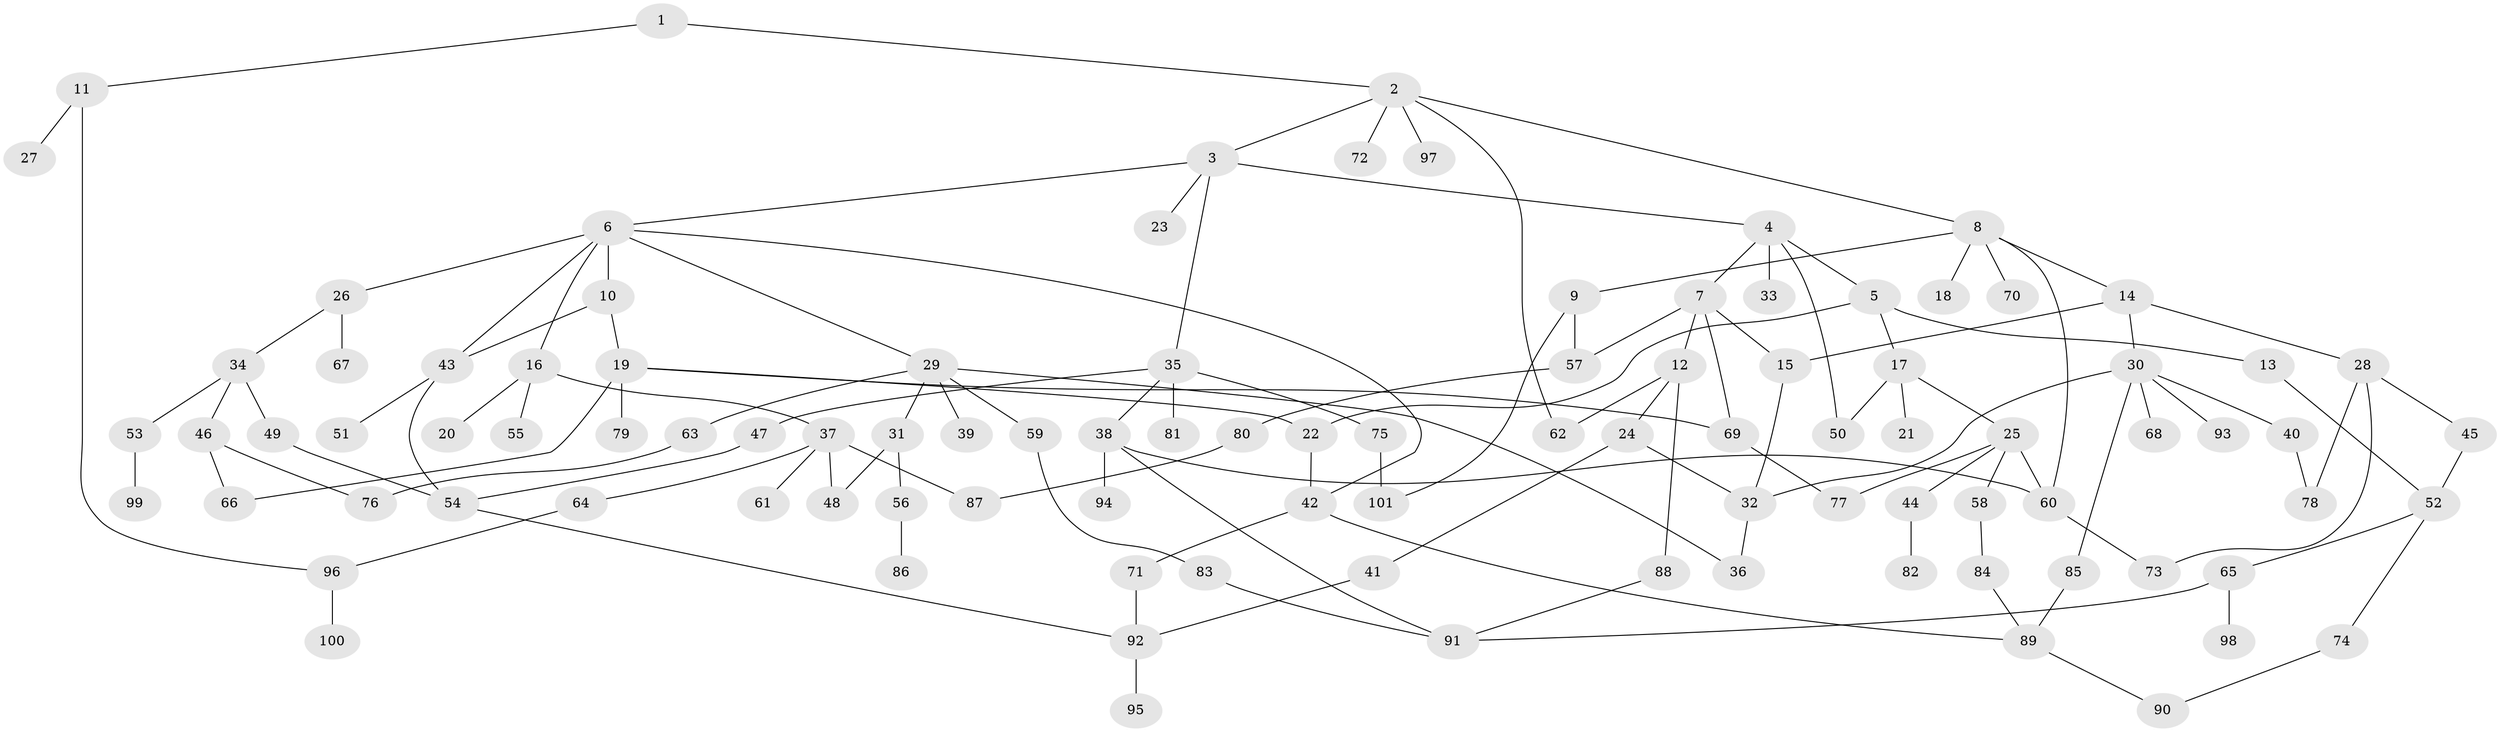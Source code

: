 // Generated by graph-tools (version 1.1) at 2025/10/02/27/25 16:10:54]
// undirected, 101 vertices, 133 edges
graph export_dot {
graph [start="1"]
  node [color=gray90,style=filled];
  1;
  2;
  3;
  4;
  5;
  6;
  7;
  8;
  9;
  10;
  11;
  12;
  13;
  14;
  15;
  16;
  17;
  18;
  19;
  20;
  21;
  22;
  23;
  24;
  25;
  26;
  27;
  28;
  29;
  30;
  31;
  32;
  33;
  34;
  35;
  36;
  37;
  38;
  39;
  40;
  41;
  42;
  43;
  44;
  45;
  46;
  47;
  48;
  49;
  50;
  51;
  52;
  53;
  54;
  55;
  56;
  57;
  58;
  59;
  60;
  61;
  62;
  63;
  64;
  65;
  66;
  67;
  68;
  69;
  70;
  71;
  72;
  73;
  74;
  75;
  76;
  77;
  78;
  79;
  80;
  81;
  82;
  83;
  84;
  85;
  86;
  87;
  88;
  89;
  90;
  91;
  92;
  93;
  94;
  95;
  96;
  97;
  98;
  99;
  100;
  101;
  1 -- 2;
  1 -- 11;
  2 -- 3;
  2 -- 8;
  2 -- 62;
  2 -- 72;
  2 -- 97;
  3 -- 4;
  3 -- 6;
  3 -- 23;
  3 -- 35;
  4 -- 5;
  4 -- 7;
  4 -- 33;
  4 -- 50;
  5 -- 13;
  5 -- 17;
  5 -- 22;
  6 -- 10;
  6 -- 16;
  6 -- 26;
  6 -- 29;
  6 -- 42;
  6 -- 43;
  7 -- 12;
  7 -- 15;
  7 -- 69;
  7 -- 57;
  8 -- 9;
  8 -- 14;
  8 -- 18;
  8 -- 70;
  8 -- 60;
  9 -- 57;
  9 -- 101;
  10 -- 19;
  10 -- 43;
  11 -- 27;
  11 -- 96;
  12 -- 24;
  12 -- 88;
  12 -- 62;
  13 -- 52;
  14 -- 28;
  14 -- 30;
  14 -- 15;
  15 -- 32;
  16 -- 20;
  16 -- 37;
  16 -- 55;
  17 -- 21;
  17 -- 25;
  17 -- 50;
  19 -- 22;
  19 -- 66;
  19 -- 79;
  19 -- 69;
  22 -- 42;
  24 -- 41;
  24 -- 32;
  25 -- 44;
  25 -- 58;
  25 -- 77;
  25 -- 60;
  26 -- 34;
  26 -- 67;
  28 -- 45;
  28 -- 73;
  28 -- 78;
  29 -- 31;
  29 -- 39;
  29 -- 59;
  29 -- 63;
  29 -- 36;
  30 -- 40;
  30 -- 68;
  30 -- 85;
  30 -- 93;
  30 -- 32;
  31 -- 56;
  31 -- 48;
  32 -- 36;
  34 -- 46;
  34 -- 49;
  34 -- 53;
  35 -- 38;
  35 -- 47;
  35 -- 75;
  35 -- 81;
  37 -- 48;
  37 -- 61;
  37 -- 64;
  37 -- 87;
  38 -- 60;
  38 -- 91;
  38 -- 94;
  40 -- 78;
  41 -- 92;
  42 -- 71;
  42 -- 89;
  43 -- 51;
  43 -- 54;
  44 -- 82;
  45 -- 52;
  46 -- 76;
  46 -- 66;
  47 -- 54;
  49 -- 54;
  52 -- 65;
  52 -- 74;
  53 -- 99;
  54 -- 92;
  56 -- 86;
  57 -- 80;
  58 -- 84;
  59 -- 83;
  60 -- 73;
  63 -- 76;
  64 -- 96;
  65 -- 98;
  65 -- 91;
  69 -- 77;
  71 -- 92;
  74 -- 90;
  75 -- 101;
  80 -- 87;
  83 -- 91;
  84 -- 89;
  85 -- 89;
  88 -- 91;
  89 -- 90;
  92 -- 95;
  96 -- 100;
}
